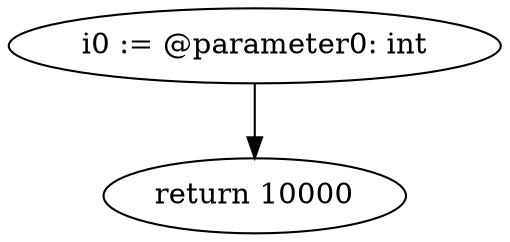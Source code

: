digraph "unitGraph" {
    "i0 := @parameter0: int"
    "return 10000"
    "i0 := @parameter0: int"->"return 10000";
}
